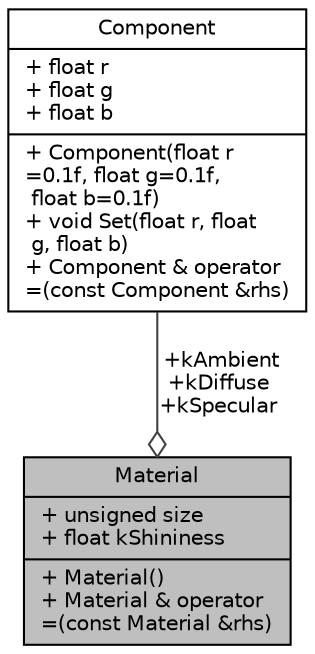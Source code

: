 digraph "Material"
{
 // LATEX_PDF_SIZE
  edge [fontname="Helvetica",fontsize="10",labelfontname="Helvetica",labelfontsize="10"];
  node [fontname="Helvetica",fontsize="10",shape=record];
  Node1 [label="{Material\n|+ unsigned size\l+ float kShininess\l|+  Material()\l+ Material & operator\l=(const Material &rhs)\l}",height=0.2,width=0.4,color="black", fillcolor="grey75", style="filled", fontcolor="black",tooltip="Game Object's material attributes."];
  Node2 -> Node1 [color="grey25",fontsize="10",style="solid",label=" +kAmbient\n+kDiffuse\n+kSpecular" ,arrowhead="odiamond",fontname="Helvetica"];
  Node2 [label="{Component\n|+ float r\l+ float g\l+ float b\l|+  Component(float r\l=0.1f, float g=0.1f,\l float b=0.1f)\l+ void Set(float r, float\l g, float b)\l+ Component & operator\l=(const Component &rhs)\l}",height=0.2,width=0.4,color="black", fillcolor="white", style="filled",URL="$struct_component.html",tooltip="R,G,B Values of Material."];
}
